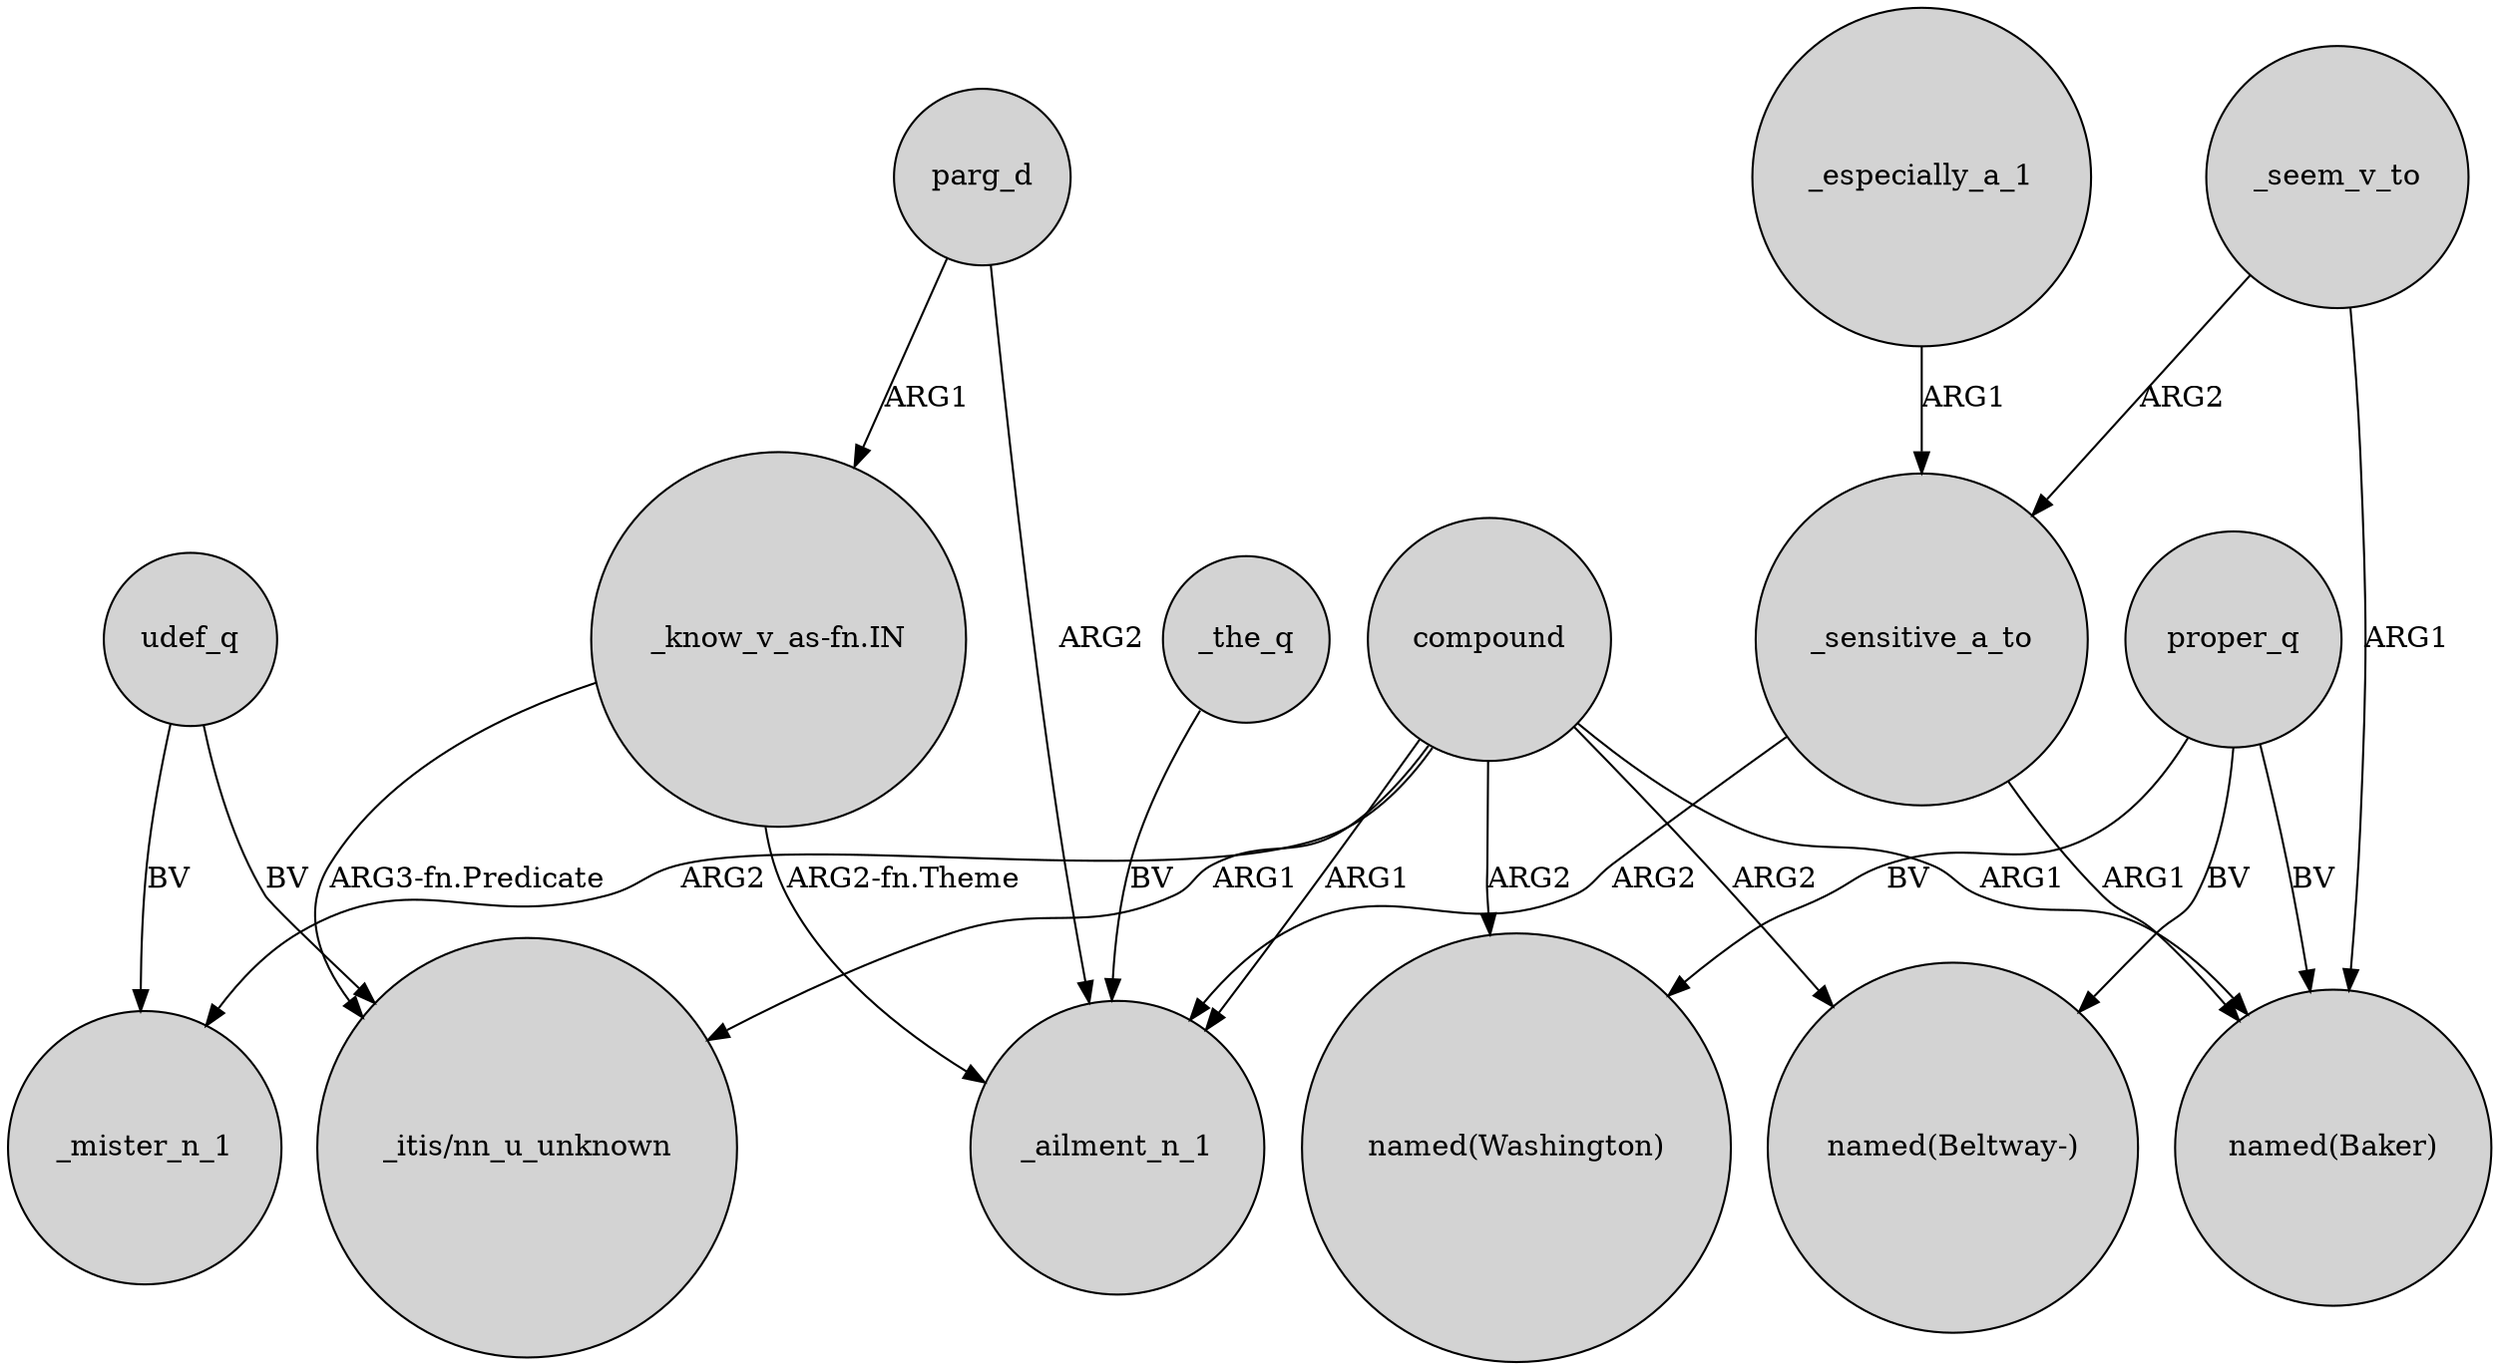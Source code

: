 digraph {
	node [shape=circle style=filled]
	compound -> "_itis/nn_u_unknown" [label=ARG1]
	compound -> "named(Beltway-)" [label=ARG2]
	_sensitive_a_to -> "named(Baker)" [label=ARG1]
	_seem_v_to -> "named(Baker)" [label=ARG1]
	compound -> _mister_n_1 [label=ARG2]
	"_know_v_as-fn.IN" -> _ailment_n_1 [label="ARG2-fn.Theme"]
	udef_q -> _mister_n_1 [label=BV]
	parg_d -> "_know_v_as-fn.IN" [label=ARG1]
	"_know_v_as-fn.IN" -> "_itis/nn_u_unknown" [label="ARG3-fn.Predicate"]
	proper_q -> "named(Beltway-)" [label=BV]
	proper_q -> "named(Washington)" [label=BV]
	proper_q -> "named(Baker)" [label=BV]
	_sensitive_a_to -> _ailment_n_1 [label=ARG2]
	_especially_a_1 -> _sensitive_a_to [label=ARG1]
	parg_d -> _ailment_n_1 [label=ARG2]
	udef_q -> "_itis/nn_u_unknown" [label=BV]
	_the_q -> _ailment_n_1 [label=BV]
	compound -> "named(Washington)" [label=ARG2]
	compound -> "named(Baker)" [label=ARG1]
	_seem_v_to -> _sensitive_a_to [label=ARG2]
	compound -> _ailment_n_1 [label=ARG1]
}
